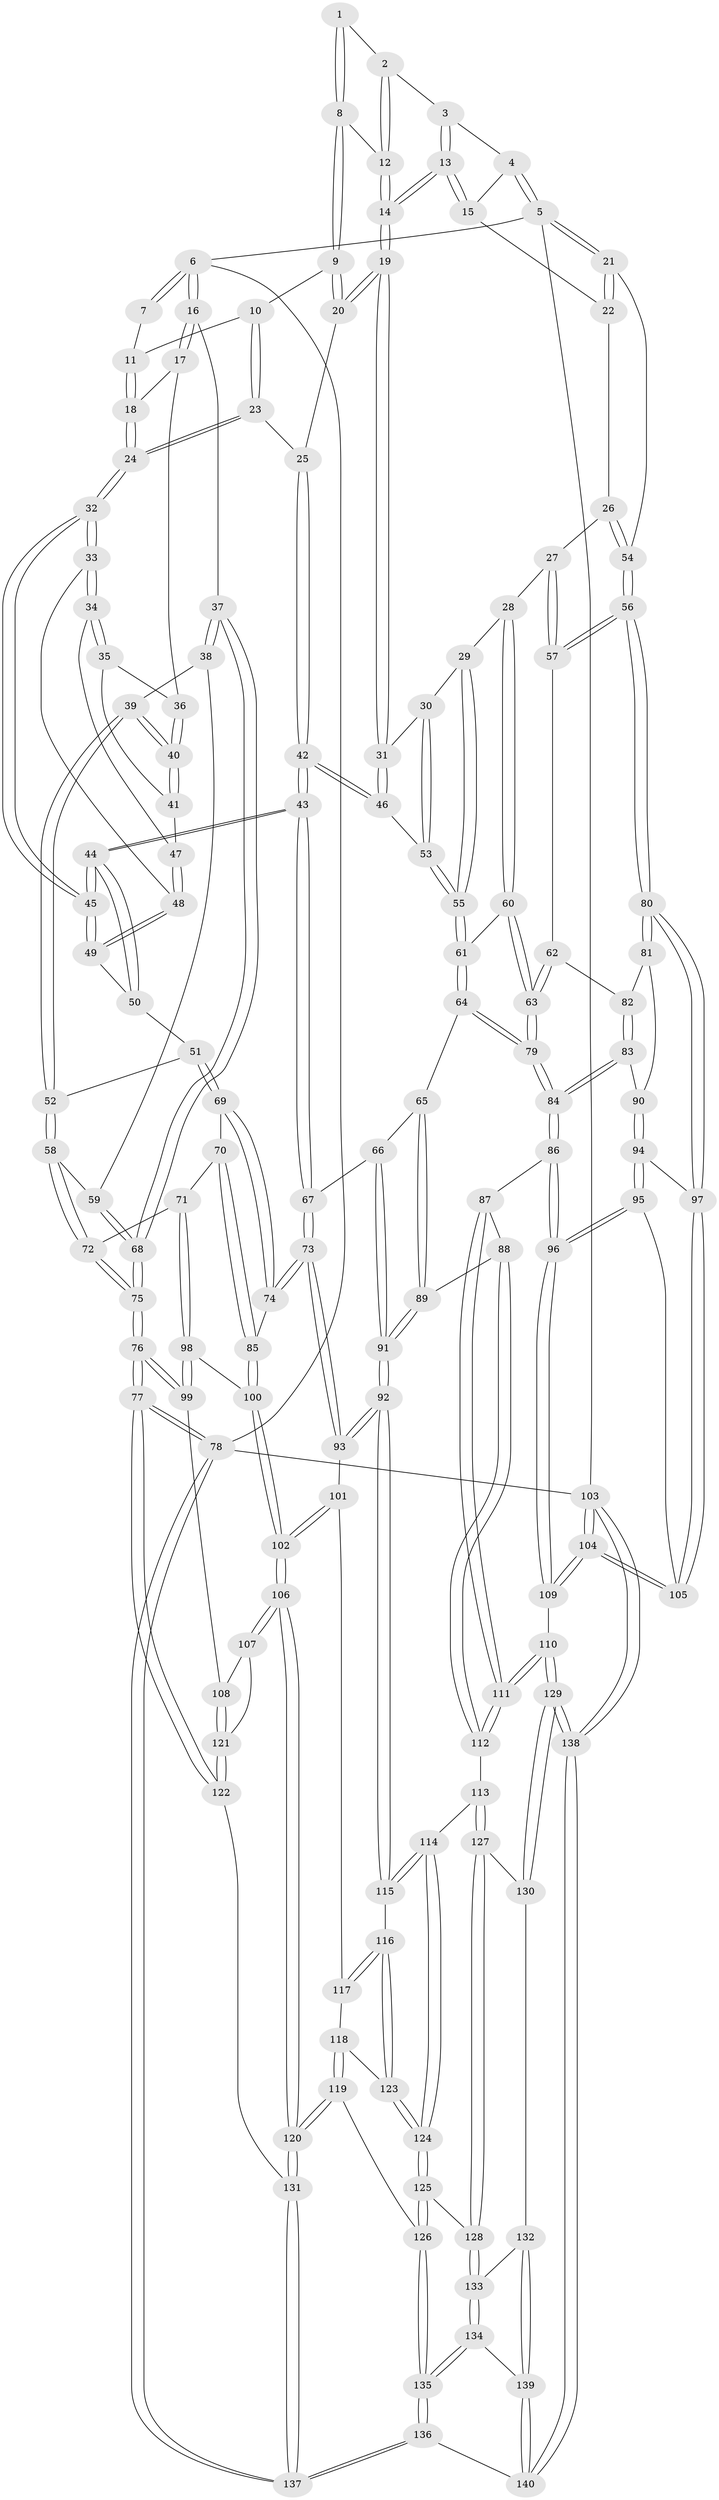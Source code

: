 // Generated by graph-tools (version 1.1) at 2025/27/03/15/25 16:27:56]
// undirected, 140 vertices, 347 edges
graph export_dot {
graph [start="1"]
  node [color=gray90,style=filled];
  1 [pos="+0.5262692491297735+0"];
  2 [pos="+0.7012223313691371+0"];
  3 [pos="+0.7119098559244443+0"];
  4 [pos="+0.9347391135973209+0"];
  5 [pos="+1+0"];
  6 [pos="+0+0"];
  7 [pos="+0.37535681807456717+0"];
  8 [pos="+0.5325027323840574+0.04954381610906958"];
  9 [pos="+0.5224080621148797+0.06678286674949203"];
  10 [pos="+0.511733767719187+0.07219027404205323"];
  11 [pos="+0.3628611921943296+0"];
  12 [pos="+0.6453738645456953+0.0534931796314274"];
  13 [pos="+0.7687942543231598+0.07747361737320897"];
  14 [pos="+0.7120236161068032+0.15049310325759974"];
  15 [pos="+0.8502618563658347+0.06633392486379225"];
  16 [pos="+0+0"];
  17 [pos="+0.25572116690977825+0.08560711844967935"];
  18 [pos="+0.3399626353754216+0.05800659698231775"];
  19 [pos="+0.7097880150145258+0.16456855502947734"];
  20 [pos="+0.5950333191810292+0.16057796308113872"];
  21 [pos="+1+0"];
  22 [pos="+0.893495730059626+0.09114505455628004"];
  23 [pos="+0.4471811709464442+0.1402429687283588"];
  24 [pos="+0.4119131603464605+0.15781985683586833"];
  25 [pos="+0.5562350614726385+0.19303508279620313"];
  26 [pos="+0.9108248802668515+0.22959494635944297"];
  27 [pos="+0.8351185831138942+0.25179058999134407"];
  28 [pos="+0.79878726439416+0.2546057002000578"];
  29 [pos="+0.7504817575736819+0.22577417179140127"];
  30 [pos="+0.7451440385740622+0.22070639954042515"];
  31 [pos="+0.7206472868355239+0.19196433780976066"];
  32 [pos="+0.3956843475537147+0.218672994174343"];
  33 [pos="+0.36120519161010933+0.21419081373908996"];
  34 [pos="+0.3183846178319073+0.20220926533312203"];
  35 [pos="+0.2696306712990406+0.1620084698605636"];
  36 [pos="+0.2508662679217311+0.1118688300200371"];
  37 [pos="+0+0"];
  38 [pos="+0.05715855249082277+0.216565366133631"];
  39 [pos="+0.10084456704621667+0.23243791558885796"];
  40 [pos="+0.123274832799585+0.22323471270513107"];
  41 [pos="+0.2275692473848042+0.2155755718713894"];
  42 [pos="+0.5197819412515431+0.3127050871517841"];
  43 [pos="+0.4559036842685997+0.3519275304113918"];
  44 [pos="+0.43043145759811935+0.3184474612032372"];
  45 [pos="+0.42049004322718636+0.29772226596709356"];
  46 [pos="+0.5505103689129597+0.3088907350804986"];
  47 [pos="+0.2567332341369907+0.23312158796162957"];
  48 [pos="+0.2626205225392758+0.27018320089097625"];
  49 [pos="+0.26045784377580106+0.2801593485851046"];
  50 [pos="+0.2097141156667884+0.3375388824619625"];
  51 [pos="+0.20427730002114722+0.34067199816874194"];
  52 [pos="+0.1454678799595202+0.2869868980154917"];
  53 [pos="+0.6213805787899126+0.3343141440587304"];
  54 [pos="+1+0.305059366911491"];
  55 [pos="+0.6626350056938285+0.3661614108616086"];
  56 [pos="+1+0.3075262223789456"];
  57 [pos="+0.8949614330636382+0.4056779995524211"];
  58 [pos="+0.08005086460270001+0.4319649419572404"];
  59 [pos="+0.04927945765780625+0.37317708256691"];
  60 [pos="+0.7859220016597198+0.33144407401824316"];
  61 [pos="+0.6801391761393926+0.41884845719284064"];
  62 [pos="+0.8627177752559504+0.43737435424460475"];
  63 [pos="+0.8237928951823495+0.43797066567475007"];
  64 [pos="+0.6778478350299296+0.430682941410869"];
  65 [pos="+0.6556384205179339+0.4382506026603425"];
  66 [pos="+0.5399057604620205+0.43797820618279476"];
  67 [pos="+0.45562953291821184+0.3565761422825007"];
  68 [pos="+0+0.4624654574934501"];
  69 [pos="+0.20702007904299213+0.36405267004746605"];
  70 [pos="+0.15824166222259256+0.438602931782365"];
  71 [pos="+0.11481304671496453+0.47160379372793004"];
  72 [pos="+0.08706920807613897+0.45742514647217886"];
  73 [pos="+0.3581515670975066+0.4729257437987994"];
  74 [pos="+0.3554678139091431+0.47306238370832165"];
  75 [pos="+0+0.5153891961966963"];
  76 [pos="+0+0.5884524301780932"];
  77 [pos="+0+0.763303797251845"];
  78 [pos="+0+1"];
  79 [pos="+0.7580663137757185+0.5035516192641459"];
  80 [pos="+1+0.4291900659301255"];
  81 [pos="+0.9663481209114113+0.4779335876085589"];
  82 [pos="+0.8727013766128107+0.449927287446188"];
  83 [pos="+0.8926129067191401+0.5093386740090827"];
  84 [pos="+0.7602746268392856+0.5618544644762697"];
  85 [pos="+0.28728955074687074+0.5112119022768954"];
  86 [pos="+0.759923980491494+0.5647653187678808"];
  87 [pos="+0.7572758729914039+0.567337226874132"];
  88 [pos="+0.6509907489782598+0.6049889033350653"];
  89 [pos="+0.6117938617894955+0.5941897288463411"];
  90 [pos="+0.9051122592307492+0.5207553300353545"];
  91 [pos="+0.5574593958475137+0.5934601760944385"];
  92 [pos="+0.5406608122820759+0.605850337904514"];
  93 [pos="+0.4048483594347712+0.5754498395182502"];
  94 [pos="+0.9116586920142109+0.5502603818623427"];
  95 [pos="+0.9008750781959353+0.6268091200388287"];
  96 [pos="+0.8991969303524386+0.6295920045006758"];
  97 [pos="+1+0.4311207487079601"];
  98 [pos="+0.13512524456126573+0.5609376986475098"];
  99 [pos="+0.11486734388802525+0.5955740674694904"];
  100 [pos="+0.24114643632375782+0.5583528290887476"];
  101 [pos="+0.37838090907490135+0.627917164712567"];
  102 [pos="+0.2860185080946532+0.6938556165515117"];
  103 [pos="+1+1"];
  104 [pos="+1+0.9124372151762221"];
  105 [pos="+1+0.4337460710794911"];
  106 [pos="+0.2589057871120241+0.7552311194334179"];
  107 [pos="+0.18593224925744736+0.6960932572215114"];
  108 [pos="+0.12195450616337108+0.6319955879114855"];
  109 [pos="+0.9001456926193664+0.6328607905324749"];
  110 [pos="+0.8023252899208645+0.8238749239257076"];
  111 [pos="+0.7702551933308917+0.7987234757869929"];
  112 [pos="+0.6784352405615042+0.7683053090054187"];
  113 [pos="+0.6187847872947243+0.781641284794852"];
  114 [pos="+0.5985642720572674+0.7730334918085444"];
  115 [pos="+0.5345429582659953+0.6449634516013688"];
  116 [pos="+0.48239929539845716+0.7024007488697217"];
  117 [pos="+0.4083172235253159+0.6705481417500139"];
  118 [pos="+0.4101707497258422+0.7181837401103224"];
  119 [pos="+0.3174405640121924+0.8201855109293331"];
  120 [pos="+0.26495575859639237+0.8157270737065171"];
  121 [pos="+0.013231602222881738+0.7715810545307653"];
  122 [pos="+0.0007492020834126632+0.7855728497362047"];
  123 [pos="+0.47399867307805343+0.7297715948227438"];
  124 [pos="+0.47807239212516556+0.7985518939094891"];
  125 [pos="+0.45619977838683134+0.824910240411667"];
  126 [pos="+0.39187254532829263+0.8405556004973342"];
  127 [pos="+0.5977759662091234+0.8586202500359679"];
  128 [pos="+0.5106461387373965+0.8815546017146534"];
  129 [pos="+0.9134473451409274+1"];
  130 [pos="+0.6047920143239666+0.8784335268777943"];
  131 [pos="+0.19740998308215052+0.8939055375660824"];
  132 [pos="+0.5749501236911667+0.9607474868536543"];
  133 [pos="+0.5139429857015136+0.900834339254325"];
  134 [pos="+0.4637524734700675+0.9700937479319461"];
  135 [pos="+0.43411114606927753+0.9862940236705644"];
  136 [pos="+0.35016531191779265+1"];
  137 [pos="+0.1664900729449523+1"];
  138 [pos="+1+1"];
  139 [pos="+0.5788309190907541+0.976198073538523"];
  140 [pos="+0.7435190405314657+1"];
  1 -- 2;
  1 -- 8;
  1 -- 8;
  2 -- 3;
  2 -- 12;
  2 -- 12;
  3 -- 4;
  3 -- 13;
  3 -- 13;
  4 -- 5;
  4 -- 5;
  4 -- 15;
  5 -- 6;
  5 -- 21;
  5 -- 21;
  5 -- 103;
  6 -- 7;
  6 -- 7;
  6 -- 16;
  6 -- 16;
  6 -- 78;
  7 -- 11;
  8 -- 9;
  8 -- 9;
  8 -- 12;
  9 -- 10;
  9 -- 20;
  9 -- 20;
  10 -- 11;
  10 -- 23;
  10 -- 23;
  11 -- 18;
  11 -- 18;
  12 -- 14;
  12 -- 14;
  13 -- 14;
  13 -- 14;
  13 -- 15;
  13 -- 15;
  14 -- 19;
  14 -- 19;
  15 -- 22;
  16 -- 17;
  16 -- 17;
  16 -- 37;
  17 -- 18;
  17 -- 36;
  18 -- 24;
  18 -- 24;
  19 -- 20;
  19 -- 20;
  19 -- 31;
  19 -- 31;
  20 -- 25;
  21 -- 22;
  21 -- 22;
  21 -- 54;
  22 -- 26;
  23 -- 24;
  23 -- 24;
  23 -- 25;
  24 -- 32;
  24 -- 32;
  25 -- 42;
  25 -- 42;
  26 -- 27;
  26 -- 54;
  26 -- 54;
  27 -- 28;
  27 -- 57;
  27 -- 57;
  28 -- 29;
  28 -- 60;
  28 -- 60;
  29 -- 30;
  29 -- 55;
  29 -- 55;
  30 -- 31;
  30 -- 53;
  30 -- 53;
  31 -- 46;
  31 -- 46;
  32 -- 33;
  32 -- 33;
  32 -- 45;
  32 -- 45;
  33 -- 34;
  33 -- 34;
  33 -- 48;
  34 -- 35;
  34 -- 35;
  34 -- 47;
  35 -- 36;
  35 -- 41;
  36 -- 40;
  36 -- 40;
  37 -- 38;
  37 -- 38;
  37 -- 68;
  37 -- 68;
  38 -- 39;
  38 -- 59;
  39 -- 40;
  39 -- 40;
  39 -- 52;
  39 -- 52;
  40 -- 41;
  40 -- 41;
  41 -- 47;
  42 -- 43;
  42 -- 43;
  42 -- 46;
  42 -- 46;
  43 -- 44;
  43 -- 44;
  43 -- 67;
  43 -- 67;
  44 -- 45;
  44 -- 45;
  44 -- 50;
  44 -- 50;
  45 -- 49;
  45 -- 49;
  46 -- 53;
  47 -- 48;
  47 -- 48;
  48 -- 49;
  48 -- 49;
  49 -- 50;
  50 -- 51;
  51 -- 52;
  51 -- 69;
  51 -- 69;
  52 -- 58;
  52 -- 58;
  53 -- 55;
  53 -- 55;
  54 -- 56;
  54 -- 56;
  55 -- 61;
  55 -- 61;
  56 -- 57;
  56 -- 57;
  56 -- 80;
  56 -- 80;
  57 -- 62;
  58 -- 59;
  58 -- 72;
  58 -- 72;
  59 -- 68;
  59 -- 68;
  60 -- 61;
  60 -- 63;
  60 -- 63;
  61 -- 64;
  61 -- 64;
  62 -- 63;
  62 -- 63;
  62 -- 82;
  63 -- 79;
  63 -- 79;
  64 -- 65;
  64 -- 79;
  64 -- 79;
  65 -- 66;
  65 -- 89;
  65 -- 89;
  66 -- 67;
  66 -- 91;
  66 -- 91;
  67 -- 73;
  67 -- 73;
  68 -- 75;
  68 -- 75;
  69 -- 70;
  69 -- 74;
  69 -- 74;
  70 -- 71;
  70 -- 85;
  70 -- 85;
  71 -- 72;
  71 -- 98;
  71 -- 98;
  72 -- 75;
  72 -- 75;
  73 -- 74;
  73 -- 74;
  73 -- 93;
  73 -- 93;
  74 -- 85;
  75 -- 76;
  75 -- 76;
  76 -- 77;
  76 -- 77;
  76 -- 99;
  76 -- 99;
  77 -- 78;
  77 -- 78;
  77 -- 122;
  77 -- 122;
  78 -- 137;
  78 -- 137;
  78 -- 103;
  79 -- 84;
  79 -- 84;
  80 -- 81;
  80 -- 81;
  80 -- 97;
  80 -- 97;
  81 -- 82;
  81 -- 90;
  82 -- 83;
  82 -- 83;
  83 -- 84;
  83 -- 84;
  83 -- 90;
  84 -- 86;
  84 -- 86;
  85 -- 100;
  85 -- 100;
  86 -- 87;
  86 -- 96;
  86 -- 96;
  87 -- 88;
  87 -- 111;
  87 -- 111;
  88 -- 89;
  88 -- 112;
  88 -- 112;
  89 -- 91;
  89 -- 91;
  90 -- 94;
  90 -- 94;
  91 -- 92;
  91 -- 92;
  92 -- 93;
  92 -- 93;
  92 -- 115;
  92 -- 115;
  93 -- 101;
  94 -- 95;
  94 -- 95;
  94 -- 97;
  95 -- 96;
  95 -- 96;
  95 -- 105;
  96 -- 109;
  96 -- 109;
  97 -- 105;
  97 -- 105;
  98 -- 99;
  98 -- 99;
  98 -- 100;
  99 -- 108;
  100 -- 102;
  100 -- 102;
  101 -- 102;
  101 -- 102;
  101 -- 117;
  102 -- 106;
  102 -- 106;
  103 -- 104;
  103 -- 104;
  103 -- 138;
  103 -- 138;
  104 -- 105;
  104 -- 105;
  104 -- 109;
  104 -- 109;
  106 -- 107;
  106 -- 107;
  106 -- 120;
  106 -- 120;
  107 -- 108;
  107 -- 121;
  108 -- 121;
  108 -- 121;
  109 -- 110;
  110 -- 111;
  110 -- 111;
  110 -- 129;
  110 -- 129;
  111 -- 112;
  111 -- 112;
  112 -- 113;
  113 -- 114;
  113 -- 127;
  113 -- 127;
  114 -- 115;
  114 -- 115;
  114 -- 124;
  114 -- 124;
  115 -- 116;
  116 -- 117;
  116 -- 117;
  116 -- 123;
  116 -- 123;
  117 -- 118;
  118 -- 119;
  118 -- 119;
  118 -- 123;
  119 -- 120;
  119 -- 120;
  119 -- 126;
  120 -- 131;
  120 -- 131;
  121 -- 122;
  121 -- 122;
  122 -- 131;
  123 -- 124;
  123 -- 124;
  124 -- 125;
  124 -- 125;
  125 -- 126;
  125 -- 126;
  125 -- 128;
  126 -- 135;
  126 -- 135;
  127 -- 128;
  127 -- 128;
  127 -- 130;
  128 -- 133;
  128 -- 133;
  129 -- 130;
  129 -- 130;
  129 -- 138;
  129 -- 138;
  130 -- 132;
  131 -- 137;
  131 -- 137;
  132 -- 133;
  132 -- 139;
  132 -- 139;
  133 -- 134;
  133 -- 134;
  134 -- 135;
  134 -- 135;
  134 -- 139;
  135 -- 136;
  135 -- 136;
  136 -- 137;
  136 -- 137;
  136 -- 140;
  138 -- 140;
  138 -- 140;
  139 -- 140;
  139 -- 140;
}
